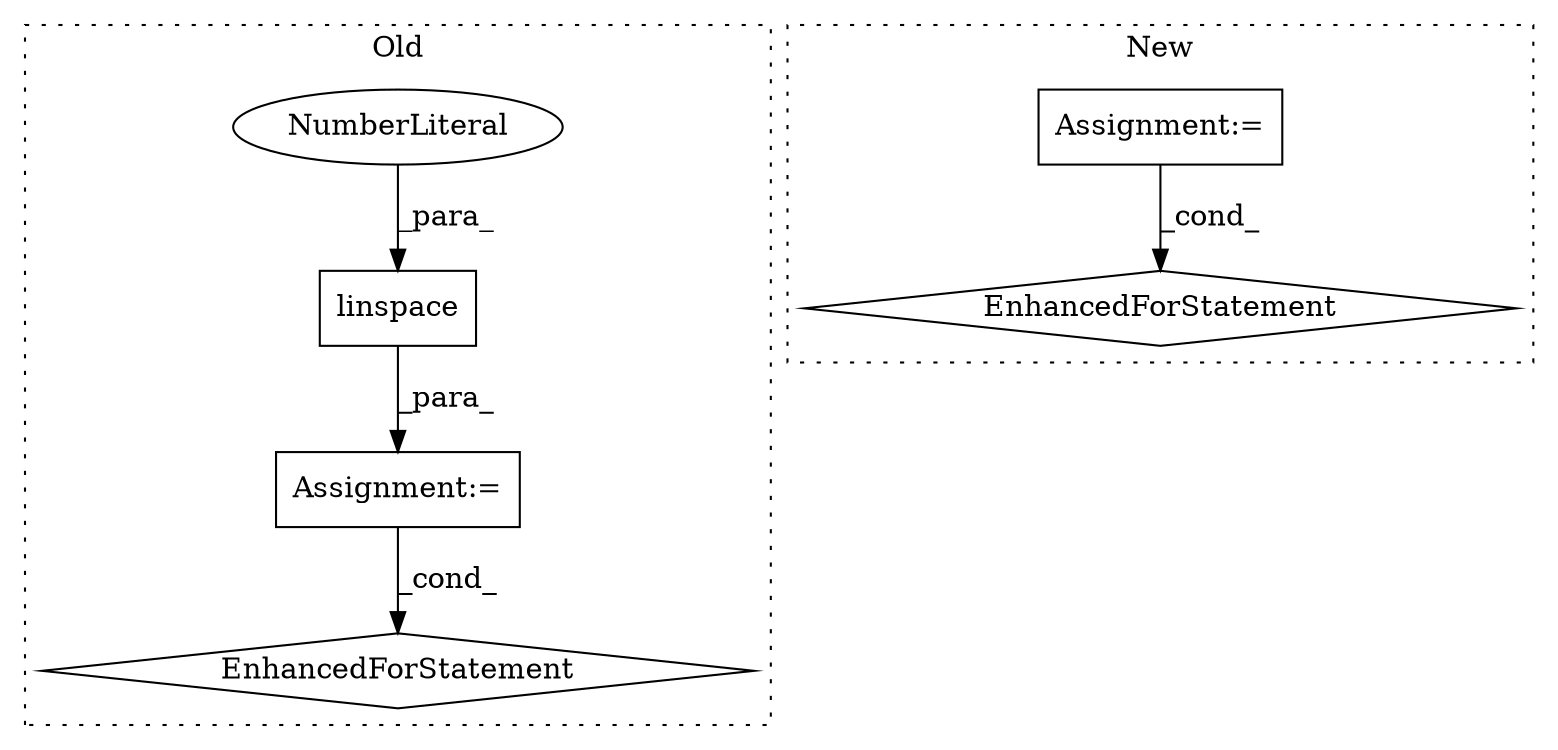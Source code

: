 digraph G {
subgraph cluster0 {
1 [label="linspace" a="32" s="1017,1037" l="9,1" shape="box"];
4 [label="NumberLiteral" a="34" s="1036" l="1" shape="ellipse"];
5 [label="Assignment:=" a="7" s="935,1038" l="61,2" shape="box"];
6 [label="EnhancedForStatement" a="70" s="935,1038" l="61,2" shape="diamond"];
label = "Old";
style="dotted";
}
subgraph cluster1 {
2 [label="EnhancedForStatement" a="70" s="743,976" l="112,2" shape="diamond"];
3 [label="Assignment:=" a="7" s="743,976" l="112,2" shape="box"];
label = "New";
style="dotted";
}
1 -> 5 [label="_para_"];
3 -> 2 [label="_cond_"];
4 -> 1 [label="_para_"];
5 -> 6 [label="_cond_"];
}